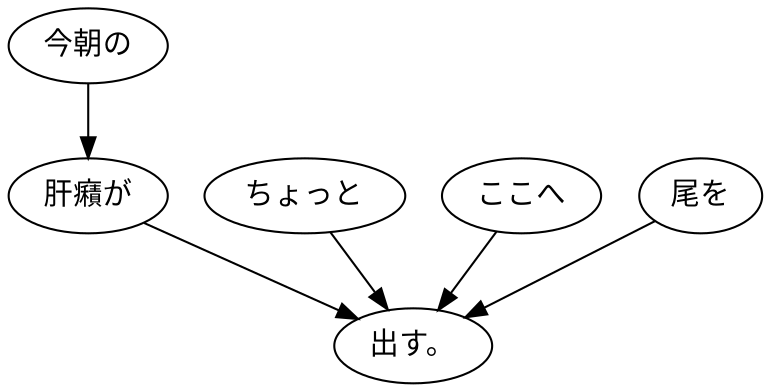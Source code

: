 digraph graph504 {
	node0 [label="今朝の"];
	node1 [label="肝癪が"];
	node2 [label="ちょっと"];
	node3 [label="ここへ"];
	node4 [label="尾を"];
	node5 [label="出す。"];
	node0 -> node1;
	node1 -> node5;
	node2 -> node5;
	node3 -> node5;
	node4 -> node5;
}
